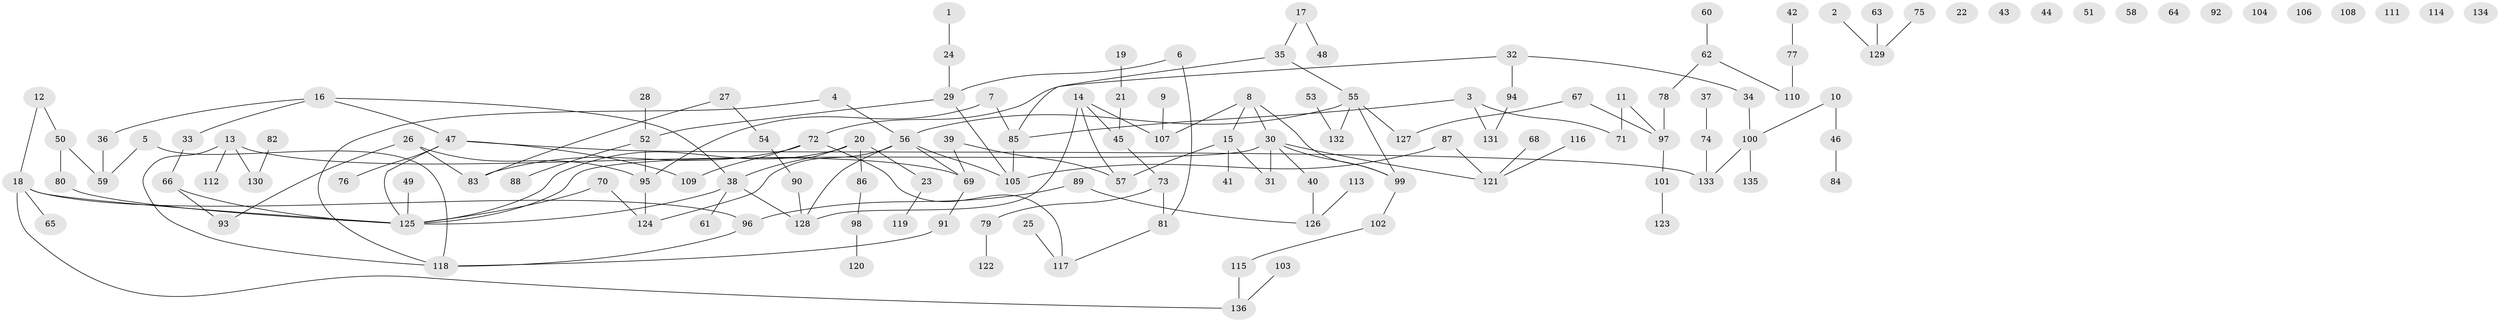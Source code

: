 // coarse degree distribution, {1: 0.28125, 3: 0.13541666666666666, 2: 0.22916666666666666, 5: 0.052083333333333336, 6: 0.03125, 4: 0.09375, 0: 0.13541666666666666, 8: 0.020833333333333332, 7: 0.010416666666666666, 10: 0.010416666666666666}
// Generated by graph-tools (version 1.1) at 2025/23/03/03/25 07:23:28]
// undirected, 136 vertices, 151 edges
graph export_dot {
graph [start="1"]
  node [color=gray90,style=filled];
  1;
  2;
  3;
  4;
  5;
  6;
  7;
  8;
  9;
  10;
  11;
  12;
  13;
  14;
  15;
  16;
  17;
  18;
  19;
  20;
  21;
  22;
  23;
  24;
  25;
  26;
  27;
  28;
  29;
  30;
  31;
  32;
  33;
  34;
  35;
  36;
  37;
  38;
  39;
  40;
  41;
  42;
  43;
  44;
  45;
  46;
  47;
  48;
  49;
  50;
  51;
  52;
  53;
  54;
  55;
  56;
  57;
  58;
  59;
  60;
  61;
  62;
  63;
  64;
  65;
  66;
  67;
  68;
  69;
  70;
  71;
  72;
  73;
  74;
  75;
  76;
  77;
  78;
  79;
  80;
  81;
  82;
  83;
  84;
  85;
  86;
  87;
  88;
  89;
  90;
  91;
  92;
  93;
  94;
  95;
  96;
  97;
  98;
  99;
  100;
  101;
  102;
  103;
  104;
  105;
  106;
  107;
  108;
  109;
  110;
  111;
  112;
  113;
  114;
  115;
  116;
  117;
  118;
  119;
  120;
  121;
  122;
  123;
  124;
  125;
  126;
  127;
  128;
  129;
  130;
  131;
  132;
  133;
  134;
  135;
  136;
  1 -- 24;
  2 -- 129;
  3 -- 71;
  3 -- 85;
  3 -- 131;
  4 -- 56;
  4 -- 118;
  5 -- 59;
  5 -- 118;
  6 -- 29;
  6 -- 81;
  7 -- 85;
  7 -- 95;
  8 -- 15;
  8 -- 30;
  8 -- 99;
  8 -- 107;
  9 -- 107;
  10 -- 46;
  10 -- 100;
  11 -- 71;
  11 -- 97;
  12 -- 18;
  12 -- 50;
  13 -- 69;
  13 -- 112;
  13 -- 118;
  13 -- 130;
  14 -- 45;
  14 -- 57;
  14 -- 107;
  14 -- 128;
  15 -- 31;
  15 -- 41;
  15 -- 57;
  16 -- 33;
  16 -- 36;
  16 -- 38;
  16 -- 47;
  17 -- 35;
  17 -- 48;
  18 -- 65;
  18 -- 96;
  18 -- 125;
  18 -- 136;
  19 -- 21;
  20 -- 23;
  20 -- 38;
  20 -- 86;
  20 -- 125;
  21 -- 45;
  23 -- 119;
  24 -- 29;
  25 -- 117;
  26 -- 83;
  26 -- 93;
  26 -- 95;
  27 -- 54;
  27 -- 83;
  28 -- 52;
  29 -- 52;
  29 -- 105;
  30 -- 31;
  30 -- 40;
  30 -- 99;
  30 -- 121;
  30 -- 125;
  32 -- 34;
  32 -- 72;
  32 -- 94;
  33 -- 66;
  34 -- 100;
  35 -- 55;
  35 -- 85;
  36 -- 59;
  37 -- 74;
  38 -- 61;
  38 -- 125;
  38 -- 128;
  39 -- 57;
  39 -- 69;
  40 -- 126;
  42 -- 77;
  45 -- 73;
  46 -- 84;
  47 -- 76;
  47 -- 109;
  47 -- 125;
  47 -- 133;
  49 -- 125;
  50 -- 59;
  50 -- 80;
  52 -- 88;
  52 -- 95;
  53 -- 132;
  54 -- 90;
  55 -- 56;
  55 -- 99;
  55 -- 127;
  55 -- 132;
  56 -- 69;
  56 -- 105;
  56 -- 124;
  56 -- 128;
  60 -- 62;
  62 -- 78;
  62 -- 110;
  63 -- 129;
  66 -- 93;
  66 -- 125;
  67 -- 97;
  67 -- 127;
  68 -- 121;
  69 -- 91;
  70 -- 124;
  70 -- 125;
  72 -- 83;
  72 -- 109;
  72 -- 117;
  73 -- 79;
  73 -- 81;
  74 -- 133;
  75 -- 129;
  77 -- 110;
  78 -- 97;
  79 -- 122;
  80 -- 125;
  81 -- 117;
  82 -- 130;
  85 -- 105;
  86 -- 98;
  87 -- 105;
  87 -- 121;
  89 -- 96;
  89 -- 126;
  90 -- 128;
  91 -- 118;
  94 -- 131;
  95 -- 124;
  96 -- 118;
  97 -- 101;
  98 -- 120;
  99 -- 102;
  100 -- 133;
  100 -- 135;
  101 -- 123;
  102 -- 115;
  103 -- 136;
  113 -- 126;
  115 -- 136;
  116 -- 121;
}
